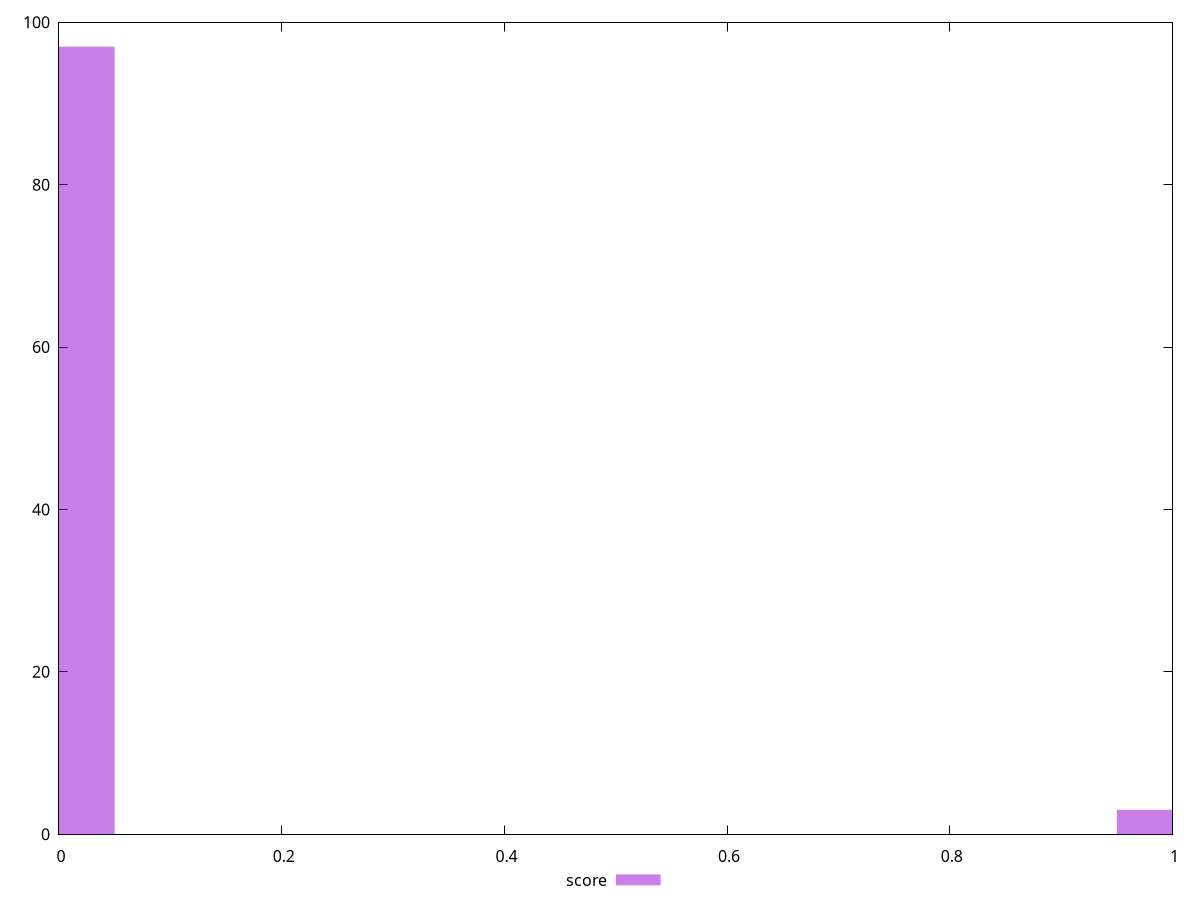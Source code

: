reset

$score <<EOF
0 97
1 3
EOF

set key outside below
set boxwidth 0.1
set xrange [0:1]
set yrange [0:100]
set trange [0:100]
set style fill transparent solid 0.5 noborder
set terminal svg size 640, 490 enhanced background rgb 'white'
set output "report/report_00029_2021-02-24T13-36-40.390Z/third-party-summary/samples/music/score/histogram.svg"

plot $score title "score" with boxes

reset
